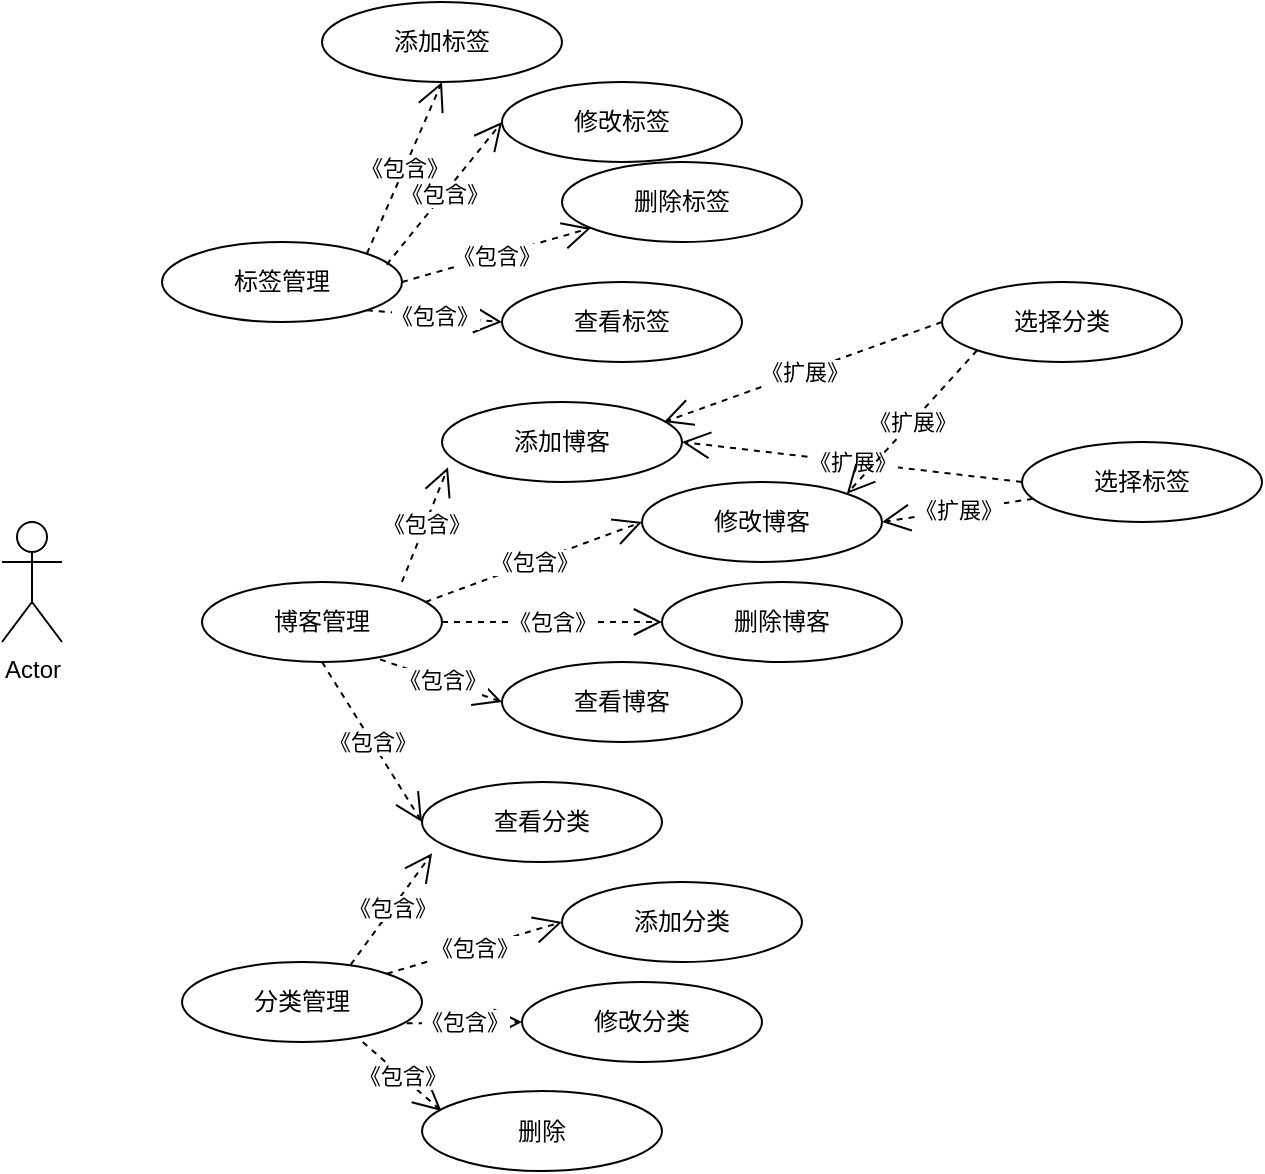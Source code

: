 <mxfile version="24.2.3" type="github">
  <diagram name="第 1 页" id="pe9sap4QaWVrpEyMOnEe">
    <mxGraphModel dx="1221" dy="636" grid="1" gridSize="10" guides="1" tooltips="1" connect="1" arrows="1" fold="1" page="1" pageScale="1" pageWidth="827" pageHeight="1169" math="0" shadow="0">
      <root>
        <mxCell id="0" />
        <mxCell id="1" parent="0" />
        <mxCell id="uvk9hI2O3WgVnZL8qZCz-1" value="Actor" style="shape=umlActor;verticalLabelPosition=bottom;verticalAlign=top;html=1;" vertex="1" parent="1">
          <mxGeometry x="90" y="300" width="30" height="60" as="geometry" />
        </mxCell>
        <mxCell id="uvk9hI2O3WgVnZL8qZCz-2" value="标签管理" style="ellipse;whiteSpace=wrap;html=1;" vertex="1" parent="1">
          <mxGeometry x="170" y="160" width="120" height="40" as="geometry" />
        </mxCell>
        <mxCell id="uvk9hI2O3WgVnZL8qZCz-3" value="分类管理" style="ellipse;whiteSpace=wrap;html=1;" vertex="1" parent="1">
          <mxGeometry x="180" y="520" width="120" height="40" as="geometry" />
        </mxCell>
        <mxCell id="uvk9hI2O3WgVnZL8qZCz-4" value="博客管理" style="ellipse;whiteSpace=wrap;html=1;" vertex="1" parent="1">
          <mxGeometry x="190" y="330" width="120" height="40" as="geometry" />
        </mxCell>
        <mxCell id="uvk9hI2O3WgVnZL8qZCz-5" value="删除标签" style="ellipse;whiteSpace=wrap;html=1;" vertex="1" parent="1">
          <mxGeometry x="370" y="120" width="120" height="40" as="geometry" />
        </mxCell>
        <mxCell id="uvk9hI2O3WgVnZL8qZCz-6" value="修改标签" style="ellipse;whiteSpace=wrap;html=1;" vertex="1" parent="1">
          <mxGeometry x="340" y="80" width="120" height="40" as="geometry" />
        </mxCell>
        <mxCell id="uvk9hI2O3WgVnZL8qZCz-7" value="添加标签" style="ellipse;whiteSpace=wrap;html=1;" vertex="1" parent="1">
          <mxGeometry x="250" y="40" width="120" height="40" as="geometry" />
        </mxCell>
        <mxCell id="uvk9hI2O3WgVnZL8qZCz-8" value="《包含》" style="endArrow=open;endSize=12;dashed=1;html=1;rounded=0;exitX=1;exitY=0;exitDx=0;exitDy=0;entryX=0.5;entryY=1;entryDx=0;entryDy=0;" edge="1" parent="1" source="uvk9hI2O3WgVnZL8qZCz-2" target="uvk9hI2O3WgVnZL8qZCz-7">
          <mxGeometry width="160" relative="1" as="geometry">
            <mxPoint x="370" y="130" as="sourcePoint" />
            <mxPoint x="530" y="130" as="targetPoint" />
          </mxGeometry>
        </mxCell>
        <mxCell id="uvk9hI2O3WgVnZL8qZCz-10" value="《包含》" style="endArrow=open;endSize=12;dashed=1;html=1;rounded=0;exitX=0.936;exitY=0.283;exitDx=0;exitDy=0;entryX=0;entryY=0.5;entryDx=0;entryDy=0;exitPerimeter=0;" edge="1" parent="1" source="uvk9hI2O3WgVnZL8qZCz-2" target="uvk9hI2O3WgVnZL8qZCz-6">
          <mxGeometry width="160" relative="1" as="geometry">
            <mxPoint x="302" y="126" as="sourcePoint" />
            <mxPoint x="330" y="70" as="targetPoint" />
          </mxGeometry>
        </mxCell>
        <mxCell id="uvk9hI2O3WgVnZL8qZCz-11" value="《包含》" style="endArrow=open;endSize=12;dashed=1;html=1;rounded=0;exitX=1;exitY=0.5;exitDx=0;exitDy=0;" edge="1" parent="1" source="uvk9hI2O3WgVnZL8qZCz-2" target="uvk9hI2O3WgVnZL8qZCz-5">
          <mxGeometry width="160" relative="1" as="geometry">
            <mxPoint x="312" y="136" as="sourcePoint" />
            <mxPoint x="340" y="80" as="targetPoint" />
          </mxGeometry>
        </mxCell>
        <mxCell id="uvk9hI2O3WgVnZL8qZCz-12" value="添加博客" style="ellipse;whiteSpace=wrap;html=1;" vertex="1" parent="1">
          <mxGeometry x="310" y="240" width="120" height="40" as="geometry" />
        </mxCell>
        <mxCell id="uvk9hI2O3WgVnZL8qZCz-13" value="修改博客" style="ellipse;whiteSpace=wrap;html=1;" vertex="1" parent="1">
          <mxGeometry x="410" y="280" width="120" height="40" as="geometry" />
        </mxCell>
        <mxCell id="uvk9hI2O3WgVnZL8qZCz-14" value="删除博客" style="ellipse;whiteSpace=wrap;html=1;" vertex="1" parent="1">
          <mxGeometry x="420" y="330" width="120" height="40" as="geometry" />
        </mxCell>
        <mxCell id="uvk9hI2O3WgVnZL8qZCz-15" value="查看分类" style="ellipse;whiteSpace=wrap;html=1;" vertex="1" parent="1">
          <mxGeometry x="300" y="430" width="120" height="40" as="geometry" />
        </mxCell>
        <mxCell id="uvk9hI2O3WgVnZL8qZCz-16" value="添加分类" style="ellipse;whiteSpace=wrap;html=1;" vertex="1" parent="1">
          <mxGeometry x="370" y="480" width="120" height="40" as="geometry" />
        </mxCell>
        <mxCell id="uvk9hI2O3WgVnZL8qZCz-17" value="修改分类" style="ellipse;whiteSpace=wrap;html=1;" vertex="1" parent="1">
          <mxGeometry x="350" y="530" width="120" height="40" as="geometry" />
        </mxCell>
        <mxCell id="uvk9hI2O3WgVnZL8qZCz-19" value="删除" style="ellipse;whiteSpace=wrap;html=1;" vertex="1" parent="1">
          <mxGeometry x="300" y="584.5" width="120" height="40" as="geometry" />
        </mxCell>
        <mxCell id="uvk9hI2O3WgVnZL8qZCz-20" value="查看标签" style="ellipse;whiteSpace=wrap;html=1;" vertex="1" parent="1">
          <mxGeometry x="340" y="180" width="120" height="40" as="geometry" />
        </mxCell>
        <mxCell id="uvk9hI2O3WgVnZL8qZCz-21" value="《包含》" style="endArrow=open;endSize=12;dashed=1;html=1;rounded=0;exitX=1;exitY=1;exitDx=0;exitDy=0;entryX=0;entryY=0.5;entryDx=0;entryDy=0;" edge="1" parent="1" source="uvk9hI2O3WgVnZL8qZCz-2" target="uvk9hI2O3WgVnZL8qZCz-20">
          <mxGeometry width="160" relative="1" as="geometry">
            <mxPoint x="320" y="140" as="sourcePoint" />
            <mxPoint x="392" y="134" as="targetPoint" />
          </mxGeometry>
        </mxCell>
        <mxCell id="uvk9hI2O3WgVnZL8qZCz-24" value="查看博客" style="ellipse;whiteSpace=wrap;html=1;" vertex="1" parent="1">
          <mxGeometry x="340" y="370" width="120" height="40" as="geometry" />
        </mxCell>
        <mxCell id="uvk9hI2O3WgVnZL8qZCz-25" value="《包含》" style="endArrow=open;endSize=12;dashed=1;html=1;rounded=0;exitX=0.833;exitY=0;exitDx=0;exitDy=0;entryX=0.025;entryY=0.817;entryDx=0;entryDy=0;entryPerimeter=0;exitPerimeter=0;" edge="1" parent="1" source="uvk9hI2O3WgVnZL8qZCz-4" target="uvk9hI2O3WgVnZL8qZCz-12">
          <mxGeometry width="160" relative="1" as="geometry">
            <mxPoint x="260" y="340" as="sourcePoint" />
            <mxPoint x="380" y="201" as="targetPoint" />
          </mxGeometry>
        </mxCell>
        <mxCell id="uvk9hI2O3WgVnZL8qZCz-26" value="《包含》" style="endArrow=open;endSize=12;dashed=1;html=1;rounded=0;exitX=0.931;exitY=0.25;exitDx=0;exitDy=0;entryX=0;entryY=0.5;entryDx=0;entryDy=0;exitPerimeter=0;" edge="1" parent="1" source="uvk9hI2O3WgVnZL8qZCz-4" target="uvk9hI2O3WgVnZL8qZCz-13">
          <mxGeometry width="160" relative="1" as="geometry">
            <mxPoint x="270" y="350" as="sourcePoint" />
            <mxPoint x="390" y="211" as="targetPoint" />
          </mxGeometry>
        </mxCell>
        <mxCell id="uvk9hI2O3WgVnZL8qZCz-27" value="《包含》" style="endArrow=open;endSize=12;dashed=1;html=1;rounded=0;entryX=0;entryY=0.5;entryDx=0;entryDy=0;exitX=1;exitY=0.5;exitDx=0;exitDy=0;" edge="1" parent="1" source="uvk9hI2O3WgVnZL8qZCz-4" target="uvk9hI2O3WgVnZL8qZCz-14">
          <mxGeometry width="160" relative="1" as="geometry">
            <mxPoint x="290" y="360" as="sourcePoint" />
            <mxPoint x="400" y="221" as="targetPoint" />
          </mxGeometry>
        </mxCell>
        <mxCell id="uvk9hI2O3WgVnZL8qZCz-28" value="《包含》" style="endArrow=open;endSize=12;dashed=1;html=1;rounded=0;exitX=0.742;exitY=0.967;exitDx=0;exitDy=0;entryX=0;entryY=0.5;entryDx=0;entryDy=0;exitPerimeter=0;" edge="1" parent="1" source="uvk9hI2O3WgVnZL8qZCz-4" target="uvk9hI2O3WgVnZL8qZCz-24">
          <mxGeometry width="160" relative="1" as="geometry">
            <mxPoint x="290" y="370" as="sourcePoint" />
            <mxPoint x="410" y="231" as="targetPoint" />
          </mxGeometry>
        </mxCell>
        <mxCell id="uvk9hI2O3WgVnZL8qZCz-29" value="《包含》" style="endArrow=open;endSize=12;dashed=1;html=1;rounded=0;exitX=0.5;exitY=1;exitDx=0;exitDy=0;entryX=0;entryY=0.5;entryDx=0;entryDy=0;" edge="1" parent="1" source="uvk9hI2O3WgVnZL8qZCz-4" target="uvk9hI2O3WgVnZL8qZCz-15">
          <mxGeometry width="160" relative="1" as="geometry">
            <mxPoint x="270" y="380" as="sourcePoint" />
            <mxPoint x="390" y="241" as="targetPoint" />
          </mxGeometry>
        </mxCell>
        <mxCell id="uvk9hI2O3WgVnZL8qZCz-30" value="《包含》" style="endArrow=open;endSize=12;dashed=1;html=1;rounded=0;exitX=0.753;exitY=1;exitDx=0;exitDy=0;entryX=0.081;entryY=0.25;entryDx=0;entryDy=0;entryPerimeter=0;exitPerimeter=0;" edge="1" parent="1" source="uvk9hI2O3WgVnZL8qZCz-3" target="uvk9hI2O3WgVnZL8qZCz-19">
          <mxGeometry width="160" relative="1" as="geometry">
            <mxPoint x="260" y="380" as="sourcePoint" />
            <mxPoint x="360" y="455" as="targetPoint" />
          </mxGeometry>
        </mxCell>
        <mxCell id="uvk9hI2O3WgVnZL8qZCz-31" value="《包含》" style="endArrow=open;endSize=12;dashed=1;html=1;rounded=0;exitX=0.936;exitY=0.767;exitDx=0;exitDy=0;entryX=0;entryY=0.5;entryDx=0;entryDy=0;exitPerimeter=0;" edge="1" parent="1" source="uvk9hI2O3WgVnZL8qZCz-3" target="uvk9hI2O3WgVnZL8qZCz-17">
          <mxGeometry width="160" relative="1" as="geometry">
            <mxPoint x="270" y="390" as="sourcePoint" />
            <mxPoint x="370" y="465" as="targetPoint" />
          </mxGeometry>
        </mxCell>
        <mxCell id="uvk9hI2O3WgVnZL8qZCz-32" value="《包含》" style="endArrow=open;endSize=12;dashed=1;html=1;rounded=0;exitX=1;exitY=0;exitDx=0;exitDy=0;entryX=0;entryY=0.5;entryDx=0;entryDy=0;" edge="1" parent="1" source="uvk9hI2O3WgVnZL8qZCz-3" target="uvk9hI2O3WgVnZL8qZCz-16">
          <mxGeometry width="160" relative="1" as="geometry">
            <mxPoint x="280" y="400" as="sourcePoint" />
            <mxPoint x="380" y="475" as="targetPoint" />
          </mxGeometry>
        </mxCell>
        <mxCell id="uvk9hI2O3WgVnZL8qZCz-33" value="《包含》" style="endArrow=open;endSize=12;dashed=1;html=1;rounded=0;exitX=0.703;exitY=0.033;exitDx=0;exitDy=0;entryX=0.042;entryY=0.892;entryDx=0;entryDy=0;entryPerimeter=0;exitPerimeter=0;" edge="1" parent="1" source="uvk9hI2O3WgVnZL8qZCz-3" target="uvk9hI2O3WgVnZL8qZCz-15">
          <mxGeometry width="160" relative="1" as="geometry">
            <mxPoint x="290" y="410" as="sourcePoint" />
            <mxPoint x="390" y="485" as="targetPoint" />
          </mxGeometry>
        </mxCell>
        <mxCell id="uvk9hI2O3WgVnZL8qZCz-34" value="选择标签" style="ellipse;whiteSpace=wrap;html=1;" vertex="1" parent="1">
          <mxGeometry x="600" y="260" width="120" height="40" as="geometry" />
        </mxCell>
        <mxCell id="uvk9hI2O3WgVnZL8qZCz-35" value="选择分类" style="ellipse;whiteSpace=wrap;html=1;" vertex="1" parent="1">
          <mxGeometry x="560" y="180" width="120" height="40" as="geometry" />
        </mxCell>
        <mxCell id="uvk9hI2O3WgVnZL8qZCz-37" value="《扩展》" style="endArrow=open;endSize=12;dashed=1;html=1;rounded=0;exitX=0;exitY=0.5;exitDx=0;exitDy=0;entryX=0.925;entryY=0.25;entryDx=0;entryDy=0;entryPerimeter=0;" edge="1" parent="1" source="uvk9hI2O3WgVnZL8qZCz-35" target="uvk9hI2O3WgVnZL8qZCz-12">
          <mxGeometry x="-0.002" width="160" relative="1" as="geometry">
            <mxPoint x="302" y="154" as="sourcePoint" />
            <mxPoint x="370" y="190" as="targetPoint" />
            <mxPoint as="offset" />
          </mxGeometry>
        </mxCell>
        <mxCell id="uvk9hI2O3WgVnZL8qZCz-38" value="《扩展》" style="endArrow=open;endSize=12;dashed=1;html=1;rounded=0;exitX=0;exitY=0.5;exitDx=0;exitDy=0;entryX=1;entryY=0.5;entryDx=0;entryDy=0;" edge="1" parent="1" source="uvk9hI2O3WgVnZL8qZCz-34" target="uvk9hI2O3WgVnZL8qZCz-12">
          <mxGeometry width="160" relative="1" as="geometry">
            <mxPoint x="620" y="250" as="sourcePoint" />
            <mxPoint x="480" y="260" as="targetPoint" />
          </mxGeometry>
        </mxCell>
        <mxCell id="uvk9hI2O3WgVnZL8qZCz-39" value="《扩展》" style="endArrow=open;endSize=12;dashed=1;html=1;rounded=0;entryX=1;entryY=0.5;entryDx=0;entryDy=0;" edge="1" parent="1" source="uvk9hI2O3WgVnZL8qZCz-34" target="uvk9hI2O3WgVnZL8qZCz-13">
          <mxGeometry x="-0.002" width="160" relative="1" as="geometry">
            <mxPoint x="600" y="190" as="sourcePoint" />
            <mxPoint x="471" y="250" as="targetPoint" />
            <mxPoint as="offset" />
          </mxGeometry>
        </mxCell>
        <mxCell id="uvk9hI2O3WgVnZL8qZCz-40" value="《扩展》" style="endArrow=open;endSize=12;dashed=1;html=1;rounded=0;exitX=0;exitY=1;exitDx=0;exitDy=0;entryX=1;entryY=0;entryDx=0;entryDy=0;" edge="1" parent="1" source="uvk9hI2O3WgVnZL8qZCz-35" target="uvk9hI2O3WgVnZL8qZCz-13">
          <mxGeometry x="-0.002" width="160" relative="1" as="geometry">
            <mxPoint x="610" y="200" as="sourcePoint" />
            <mxPoint x="481" y="260" as="targetPoint" />
            <mxPoint as="offset" />
          </mxGeometry>
        </mxCell>
      </root>
    </mxGraphModel>
  </diagram>
</mxfile>
